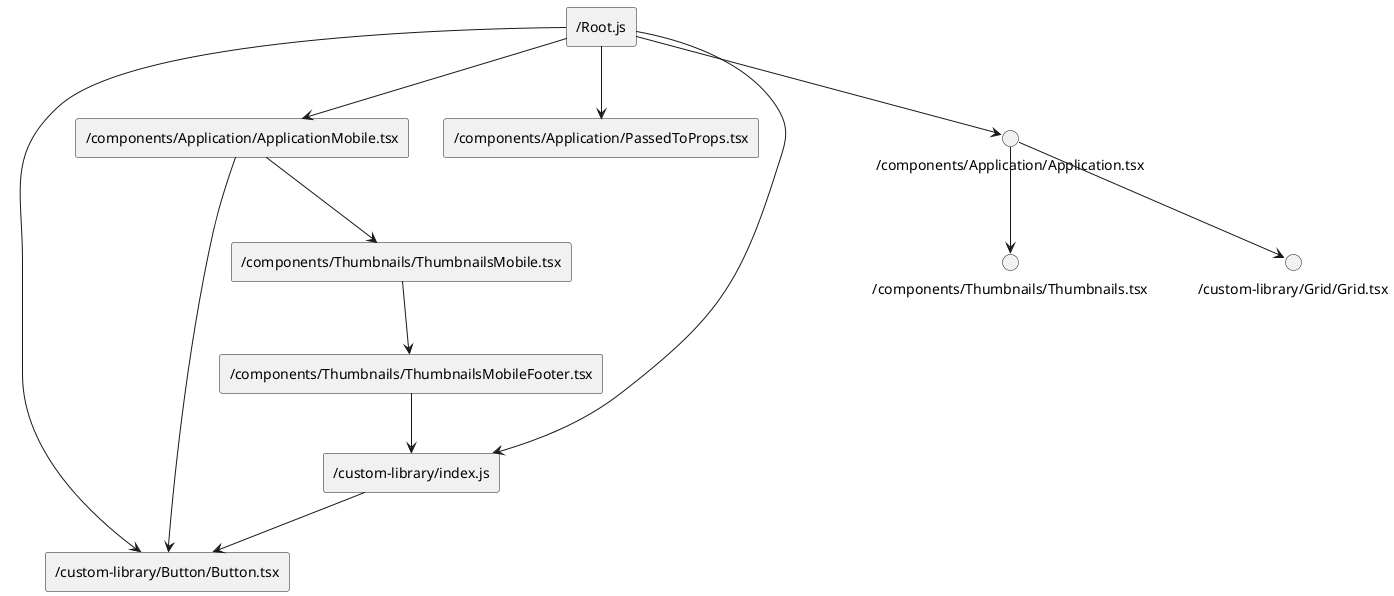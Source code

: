 @startuml
"/components/Application/Application.tsx" --> "/components/Thumbnails/Thumbnails.tsx"
"/components/Application/Application.tsx" --> "/custom-library/Grid/Grid.tsx"
rectangle "/components/Application/ApplicationMobile.tsx" {
}
rectangle "/custom-library/Button/Button.tsx" {
}
rectangle "/components/Thumbnails/ThumbnailsMobile.tsx" {
}
[/components/Application/ApplicationMobile.tsx] --> [/custom-library/Button/Button.tsx]
[/components/Application/ApplicationMobile.tsx] --> [/components/Thumbnails/ThumbnailsMobile.tsx]
rectangle "/components/Application/PassedToProps.tsx" {
}
rectangle "/custom-library/index.js" {
}
[/custom-library/index.js] --> [/custom-library/Button/Button.tsx]
rectangle "/components/Thumbnails/ThumbnailsMobileFooter.tsx" {
}
[/components/Thumbnails/ThumbnailsMobile.tsx] --> [/components/Thumbnails/ThumbnailsMobileFooter.tsx]
[/components/Thumbnails/ThumbnailsMobileFooter.tsx] --> [/custom-library/index.js]
rectangle "/Root.js" {
}
"/Root.js" --> "/components/Application/Application.tsx"
"/Root.js" --> "/components/Application/ApplicationMobile.tsx"
"/Root.js" --> "/components/Application/PassedToProps.tsx"
"/Root.js" --> "/custom-library/index.js"
"/Root.js" --> "/custom-library/Button/Button.tsx"
@enduml